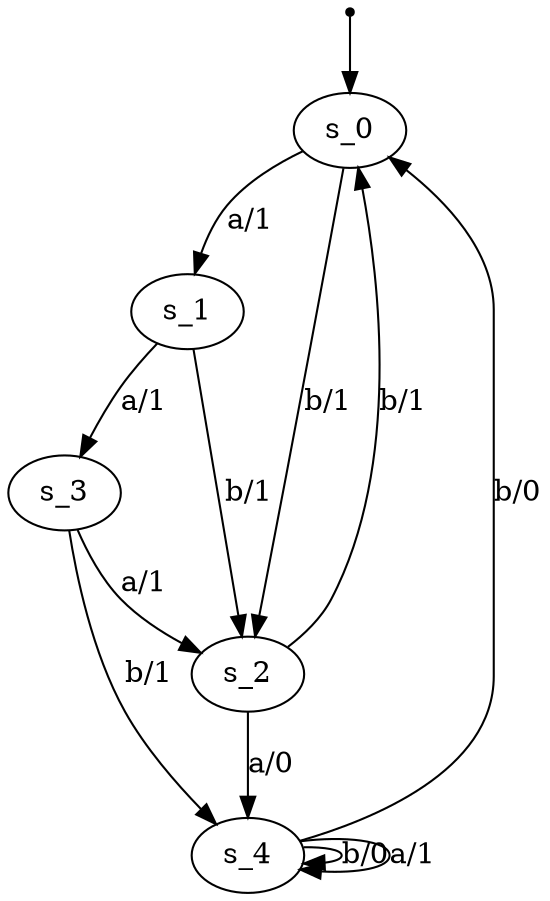 digraph fsm {
	s_0 [root=true]
	s_1
	s_2
	s_3
	s_4
	qi [shape = point]
	qi -> s_0
	s_0 -> s_1 [label="a/1"]
	s_1 -> s_2 [label="b/1"]
	s_2 -> s_0 [label="b/1"]
	s_1 -> s_3 [label="a/1"]
	s_3 -> s_2 [label="a/1"]
	s_0 -> s_2 [label="b/1"]
	s_2 -> s_4 [label="a/0"]
	s_4 -> s_4 [label="b/0"]
	s_4 -> s_4 [label="a/1"]
	s_4 -> s_0 [label="b/0"]
	s_3 -> s_4 [label="b/1"]
}